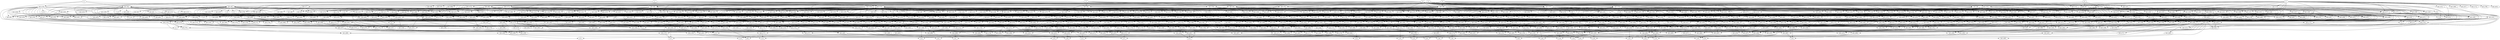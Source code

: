 digraph G {
    "new_n74_" -> "o_1_";
    "new_n93_" -> "o_1_";
    "new_n85_" -> "new_n74_";
    "new_n75_" -> "new_n74_";
    "new_n87_" -> "new_n74_";
    "new_n79_" -> "new_n75_";
    "new_n78_" -> "new_n76_";
    "i_6_" -> "new_n77_";
    "i_3_" -> "new_n78_";
    "i_4_" -> "new_n78_";
    "i_6_" -> "new_n79_";
    "new_n80_" -> "new_n79_";
    "i_3_" -> "new_n80_";
    "i_4_" -> "new_n80_";
    "new_n84_" -> "new_n81_";
    "new_n83_" -> "new_n82_";
    "i_3_" -> "new_n83_";
    "i_4_" -> "new_n83_";
    "i_0_" -> "new_n84_";
    "i_1_" -> "new_n84_";
    "new_n86_" -> "new_n85_";
    "i_4_" -> "new_n86_";
    "i_3_" -> "new_n86_";
    "new_n88_" -> "new_n87_";
    "new_n77_" -> "new_n87_";
    "new_n83_" -> "new_n87_";
    "i_2_" -> "new_n88_";
    "i_2_" -> "new_n89_";
    "i_0_" -> "new_n89_";
    "new_n77_" -> "new_n90_";
    "new_n92_" -> "new_n91_";
    "i_1_" -> "new_n92_";
    "i_0_" -> "new_n92_";
    "i_1_" -> "new_n93_";
    "i_2_" -> "new_n93_";
    "new_n82_" -> "new_n93_";
    "new_n98_" -> "o_19_";
    "new_n95_" -> "o_19_";
    "i_6_" -> "new_n95_";
    "new_n97_" -> "new_n95_";
    "new_n96_" -> "new_n95_";
    "i_2_" -> "new_n96_";
    "i_0_" -> "new_n96_";
    "i_5_" -> "new_n97_";
    "i_4_" -> "new_n97_";
    "i_6_" -> "new_n98_";
    "i_3_" -> "new_n98_";
    "i_4_" -> "new_n98_";
    "new_n101_" -> "o_2_";
    "new_n100_" -> "o_2_";
    "new_n105_" -> "o_2_";
    "new_n101_" -> "new_n100_";
    "new_n103_" -> "new_n100_";
    "new_n102_" -> "new_n101_";
    "i_4_" -> "new_n102_";
    "i_5_" -> "new_n102_";
    "new_n84_" -> "new_n103_";
    "new_n102_" -> "new_n103_";
    "i_0_" -> "new_n104_";
    "i_2_" -> "new_n104_";
    "i_2_" -> "new_n105_";
    "i_0_" -> "new_n105_";
    "new_n101_" -> "new_n105_";
    "new_n124_" -> "o_0_";
    "new_n127_" -> "o_0_";
    "new_n130_" -> "o_0_";
    "new_n123_" -> "new_n107_";
    "new_n108_" -> "new_n107_";
    "new_n118_" -> "new_n107_";
    "new_n117_" -> "new_n108_";
    "new_n109_" -> "new_n108_";
    "new_n111_" -> "new_n108_";
    "i_0_" -> "new_n109_";
    "i_2_" -> "new_n109_";
    "new_n110_" -> "new_n109_";
    "new_n83_" -> "new_n110_";
    "new_n112_" -> "new_n111_";
    "o_6_" -> "new_n111_";
    "new_n84_" -> "new_n112_";
    "new_n114_" -> "o_6_";
    "i_6_" -> "new_n114_";
    "i_4_" -> "new_n114_";
    "i_3_" -> "new_n114_";
    "new_n116_" -> "new_n115_";
    "new_n89_" -> "new_n116_";
    "new_n114_" -> "new_n117_";
    "new_n85_" -> "new_n118_";
    "o_21_" -> "new_n118_";
    "new_n120_" -> "o_21_";
    "i_2_" -> "new_n120_";
    "i_0_" -> "new_n120_";
    "i_2_" -> "new_n121_";
    "i_0_" -> "new_n121_";
    "new_n84_" -> "new_n122_";
    "new_n86_" -> "new_n123_";
    "new_n96_" -> "new_n123_";
    "new_n89_" -> "new_n124_";
    "new_n125_" -> "new_n124_";
    "new_n121_" -> "new_n125_";
    "new_n126_" -> "new_n125_";
    "i_7_" -> "new_n126_";
    "new_n110_" -> "new_n127_";
    "new_n128_" -> "new_n127_";
    "new_n114_" -> "new_n128_";
    "i_2_" -> "new_n129_";
    "i_1_" -> "new_n129_";
    "new_n131_" -> "new_n130_";
    "new_n132_" -> "new_n130_";
    "new_n96_" -> "new_n131_";
    "new_n96_" -> "new_n132_";
    "new_n83_" -> "new_n132_";
    "new_n126_" -> "o_29_";
    "new_n96_" -> "new_n134_";
    "new_n166_" -> "o_60_";
    "new_n199_" -> "o_60_";
    "new_n242_" -> "o_60_";
    "new_n144_" -> "new_n136_";
    "new_n156_" -> "new_n136_";
    "new_n165_" -> "new_n136_";
    "new_n131_" -> "new_n137_";
    "new_n138_" -> "new_n137_";
    "new_n143_" -> "new_n138_";
    "new_n139_" -> "new_n138_";
    "new_n142_" -> "new_n138_";
    "new_n96_" -> "new_n139_";
    "i_6_" -> "new_n139_";
    "new_n140_" -> "new_n139_";
    "i_7_" -> "new_n140_";
    "new_n96_" -> "new_n140_";
    "new_n141_" -> "new_n140_";
    "i_3_" -> "new_n141_";
    "i_5_" -> "new_n141_";
    "new_n97_" -> "new_n142_";
    "i_6_" -> "new_n142_";
    "new_n123_" -> "new_n142_";
    "new_n97_" -> "new_n143_";
    "new_n78_" -> "new_n143_";
    "new_n145_" -> "new_n144_";
    "new_n152_" -> "new_n145_";
    "new_n146_" -> "new_n145_";
    "new_n150_" -> "new_n145_";
    "new_n101_" -> "new_n146_";
    "new_n104_" -> "new_n146_";
    "o_9_" -> "new_n146_";
    "new_n126_" -> "new_n147_";
    "new_n104_" -> "o_9_";
    "new_n149_" -> "o_9_";
    "i_6_" -> "new_n149_";
    "new_n104_" -> "new_n150_";
    "new_n98_" -> "new_n150_";
    "new_n151_" -> "new_n150_";
    "new_n102_" -> "new_n151_";
    "i_6_" -> "new_n151_";
    "i_7_" -> "new_n151_";
    "new_n97_" -> "new_n152_";
    "i_7_" -> "new_n152_";
    "i_6_" -> "new_n152_";
    "new_n97_" -> "new_n153_";
    "new_n154_" -> "new_n153_";
    "new_n97_" -> "new_n154_";
    "new_n114_" -> "new_n154_";
    "new_n104_" -> "new_n154_";
    "i_6_" -> "new_n155_";
    "new_n162_" -> "new_n156_";
    "new_n159_" -> "new_n157_";
    "new_n96_" -> "new_n157_";
    "new_n161_" -> "new_n157_";
    "new_n80_" -> "new_n158_";
    "new_n160_" -> "new_n159_";
    "new_n80_" -> "new_n159_";
    "i_6_" -> "new_n159_";
    "i_3_" -> "new_n160_";
    "i_4_" -> "new_n160_";
    "new_n141_" -> "new_n161_";
    "i_7_" -> "new_n161_";
    "i_6_" -> "new_n161_";
    "new_n164_" -> "new_n162_";
    "new_n163_" -> "new_n162_";
    "new_n104_" -> "new_n163_";
    "new_n83_" -> "new_n163_";
    "new_n160_" -> "new_n164_";
    "new_n102_" -> "new_n165_";
    "new_n83_" -> "new_n165_";
    "new_n96_" -> "new_n165_";
    "new_n178_" -> "new_n166_";
    "new_n187_" -> "new_n166_";
    "new_n189_" -> "new_n166_";
    "new_n171_" -> "new_n167_";
    "new_n168_" -> "new_n167_";
    "new_n121_" -> "new_n168_";
    "new_n170_" -> "new_n168_";
    "new_n169_" -> "new_n168_";
    "new_n149_" -> "new_n169_";
    "new_n85_" -> "new_n169_";
    "new_n121_" -> "new_n169_";
    "i_6_" -> "new_n170_";
    "new_n172_" -> "new_n171_";
    "new_n101_" -> "new_n172_";
    "new_n121_" -> "new_n172_";
    "new_n174_" -> "new_n172_";
    "i_6_" -> "new_n173_";
    "i_7_" -> "new_n174_";
    "new_n102_" -> "new_n174_";
    "new_n121_" -> "new_n174_";
    "new_n121_" -> "new_n175_";
    "new_n78_" -> "new_n175_";
    "new_n121_" -> "new_n176_";
    "i_7_" -> "new_n177_";
    "new_n97_" -> "new_n177_";
    "i_6_" -> "new_n177_";
    "new_n179_" -> "new_n178_";
    "new_n184_" -> "new_n179_";
    "new_n181_" -> "new_n179_";
    "new_n88_" -> "new_n180_";
    "i_0_" -> "new_n180_";
    "new_n129_" -> "new_n181_";
    "new_n182_" -> "new_n181_";
    "new_n160_" -> "new_n181_";
    "new_n129_" -> "new_n182_";
    "i_6_" -> "new_n182_";
    "new_n160_" -> "new_n183_";
    "new_n80_" -> "new_n183_";
    "new_n149_" -> "new_n184_";
    "new_n160_" -> "new_n184_";
    "new_n129_" -> "o_15_";
    "new_n149_" -> "new_n186_";
    "new_n159_" -> "new_n187_";
    "new_n188_" -> "new_n187_";
    "new_n158_" -> "new_n188_";
    "new_n84_" -> "new_n188_";
    "i_7_" -> "new_n188_";
    "new_n194_" -> "new_n189_";
    "o_3_" -> "new_n190_";
    "new_n121_" -> "new_n190_";
    "new_n191_" -> "new_n190_";
    "i_6_" -> "new_n191_";
    "new_n86_" -> "new_n191_";
    "new_n121_" -> "new_n191_";
    "new_n149_" -> "new_n192_";
    "new_n141_" -> "o_3_";
    "new_n198_" -> "new_n194_";
    "new_n121_" -> "new_n194_";
    "new_n196_" -> "new_n194_";
    "new_n141_" -> "new_n195_";
    "new_n197_" -> "new_n196_";
    "new_n170_" -> "new_n196_";
    "new_n121_" -> "new_n196_";
    "i_3_" -> "new_n197_";
    "i_7_" -> "new_n198_";
    "new_n80_" -> "new_n198_";
    "i_6_" -> "new_n198_";
    "new_n224_" -> "new_n199_";
    "new_n239_" -> "new_n199_";
    "new_n209_" -> "new_n200_";
    "new_n217_" -> "new_n200_";
    "new_n220_" -> "new_n200_";
    "new_n202_" -> "new_n201_";
    "new_n205_" -> "new_n201_";
    "new_n208_" -> "new_n201_";
    "new_n203_" -> "new_n202_";
    "new_n97_" -> "new_n203_";
    "i_6_" -> "new_n203_";
    "new_n84_" -> "new_n204_";
    "new_n104_" -> "new_n205_";
    "new_n103_" -> "new_n205_";
    "new_n206_" -> "new_n205_";
    "new_n84_" -> "new_n206_";
    "i_4_" -> "new_n207_";
    "new_n102_" -> "new_n208_";
    "new_n83_" -> "new_n208_";
    "new_n89_" -> "new_n208_";
    "new_n216_" -> "new_n209_";
    "new_n210_" -> "new_n209_";
    "new_n213_" -> "new_n209_";
    "new_n147_" -> "new_n210_";
    "new_n211_" -> "new_n210_";
    "new_n212_" -> "new_n210_";
    "new_n120_" -> "new_n211_";
    "new_n160_" -> "new_n211_";
    "new_n102_" -> "new_n212_";
    "new_n92_" -> "new_n212_";
    "new_n92_" -> "new_n213_";
    "new_n160_" -> "new_n213_";
    "o_7_" -> "new_n213_";
    "new_n102_" -> "o_7_";
    "new_n149_" -> "o_7_";
    "new_n121_" -> "new_n215_";
    "new_n83_" -> "new_n215_";
    "new_n149_" -> "new_n216_";
    "new_n160_" -> "new_n216_";
    "new_n83_" -> "new_n217_";
    "new_n120_" -> "new_n217_";
    "new_n218_" -> "new_n217_";
    "new_n192_" -> "new_n218_";
    "new_n104_" -> "new_n218_";
    "new_n219_" -> "new_n218_";
    "new_n104_" -> "new_n219_";
    "new_n170_" -> "new_n219_";
    "new_n222_" -> "new_n220_";
    "new_n223_" -> "new_n220_";
    "new_n221_" -> "new_n220_";
    "i_7_" -> "new_n221_";
    "new_n102_" -> "new_n221_";
    "new_n120_" -> "new_n221_";
    "new_n120_" -> "new_n222_";
    "new_n120_" -> "new_n223_";
    "new_n149_" -> "new_n223_";
    "new_n230_" -> "new_n224_";
    "new_n234_" -> "new_n224_";
    "new_n236_" -> "new_n224_";
    "new_n229_" -> "new_n225_";
    "new_n228_" -> "new_n225_";
    "new_n89_" -> "o_8_";
    "new_n149_" -> "new_n227_";
    "new_n170_" -> "new_n228_";
    "new_n86_" -> "new_n228_";
    "new_n89_" -> "new_n228_";
    "new_n141_" -> "new_n229_";
    "new_n89_" -> "new_n229_";
    "new_n233_" -> "new_n230_";
    "new_n231_" -> "new_n230_";
    "new_n141_" -> "new_n231_";
    "new_n232_" -> "new_n231_";
    "new_n155_" -> "new_n231_";
    "new_n102_" -> "new_n232_";
    "new_n80_" -> "new_n233_";
    "new_n160_" -> "new_n233_";
    "new_n235_" -> "new_n234_";
    "new_n149_" -> "new_n235_";
    "new_n207_" -> "new_n235_";
    "new_n89_" -> "new_n235_";
    "new_n238_" -> "new_n236_";
    "new_n237_" -> "new_n236_";
    "new_n86_" -> "new_n237_";
    "new_n170_" -> "new_n237_";
    "i_7_" -> "new_n238_";
    "new_n141_" -> "new_n238_";
    "i_6_" -> "new_n238_";
    "new_n240_" -> "new_n239_";
    "i_7_" -> "new_n240_";
    "new_n129_" -> "new_n240_";
    "new_n141_" -> "new_n240_";
    "new_n86_" -> "new_n241_";
    "i_6_" -> "new_n241_";
    "new_n255_" -> "new_n242_";
    "new_n260_" -> "new_n242_";
    "new_n263_" -> "new_n242_";
    "new_n253_" -> "new_n243_";
    "new_n248_" -> "new_n244_";
    "new_n245_" -> "new_n244_";
    "new_n250_" -> "new_n244_";
    "new_n247_" -> "new_n245_";
    "new_n102_" -> "new_n246_";
    "new_n129_" -> "new_n246_";
    "new_n129_" -> "new_n247_";
    "i_7_" -> "new_n247_";
    "i_6_" -> "new_n247_";
    "new_n78_" -> "new_n248_";
    "new_n227_" -> "new_n248_";
    "new_n129_" -> "new_n248_";
    "new_n129_" -> "new_n249_";
    "new_n84_" -> "new_n250_";
    "new_n251_" -> "new_n250_";
    "new_n129_" -> "new_n250_";
    "new_n83_" -> "new_n251_";
    "new_n160_" -> "new_n252_";
    "new_n254_" -> "new_n253_";
    "new_n128_" -> "new_n253_";
    "new_n97_" -> "new_n254_";
    "i_6_" -> "new_n254_";
    "new_n258_" -> "new_n255_";
    "new_n259_" -> "new_n255_";
    "new_n256_" -> "new_n255_";
    "new_n238_" -> "new_n256_";
    "new_n120_" -> "new_n256_";
    "new_n257_" -> "new_n256_";
    "new_n141_" -> "new_n257_";
    "new_n170_" -> "new_n257_";
    "new_n120_" -> "new_n258_";
    "new_n170_" -> "new_n258_";
    "new_n120_" -> "new_n259_";
    "new_n159_" -> "new_n260_";
    "new_n261_" -> "new_n260_";
    "new_n92_" -> "new_n261_";
    "new_n262_" -> "new_n261_";
    "new_n92_" -> "new_n262_";
    "i_6_" -> "new_n262_";
    "i_7_" -> "new_n262_";
    "new_n264_" -> "new_n263_";
    "new_n265_" -> "new_n264_";
    "new_n266_" -> "new_n264_";
    "new_n120_" -> "new_n264_";
    "new_n97_" -> "new_n265_";
    "new_n97_" -> "new_n266_";
    "new_n78_" -> "new_n266_";
    "i_6_" -> "new_n266_";
    "new_n297_" -> "o_39_";
    "new_n329_" -> "o_39_";
    "new_n350_" -> "o_39_";
    "new_n275_" -> "new_n268_";
    "new_n283_" -> "new_n268_";
    "new_n288_" -> "new_n268_";
    "new_n270_" -> "new_n269_";
    "new_n273_" -> "new_n269_";
    "new_n101_" -> "new_n270_";
    "new_n271_" -> "new_n270_";
    "new_n266_" -> "new_n271_";
    "new_n89_" -> "new_n271_";
    "new_n272_" -> "new_n271_";
    "i_6_" -> "new_n272_";
    "new_n89_" -> "new_n272_";
    "new_n102_" -> "new_n272_";
    "new_n274_" -> "new_n273_";
    "new_n149_" -> "new_n274_";
    "new_n160_" -> "new_n274_";
    "new_n92_" -> "new_n274_";
    "new_n276_" -> "new_n275_";
    "new_n281_" -> "new_n275_";
    "new_n277_" -> "new_n276_";
    "new_n183_" -> "new_n277_";
    "new_n121_" -> "new_n277_";
    "new_n278_" -> "new_n277_";
    "new_n197_" -> "new_n278_";
    "new_n170_" -> "new_n278_";
    "new_n149_" -> "new_n279_";
    "new_n160_" -> "new_n279_";
    "new_n92_" -> "o_11_";
    "new_n101_" -> "new_n281_";
    "new_n92_" -> "new_n281_";
    "new_n282_" -> "new_n281_";
    "new_n102_" -> "new_n282_";
    "new_n92_" -> "new_n282_";
    "new_n286_" -> "new_n283_";
    "new_n169_" -> "new_n284_";
    "new_n121_" -> "new_n285_";
    "new_n97_" -> "new_n285_";
    "new_n229_" -> "new_n286_";
    "new_n235_" -> "new_n286_";
    "new_n287_" -> "new_n286_";
    "new_n265_" -> "new_n287_";
    "new_n89_" -> "new_n287_";
    "new_n291_" -> "new_n288_";
    "new_n293_" -> "new_n288_";
    "new_n295_" -> "new_n288_";
    "new_n80_" -> "new_n289_";
    "new_n92_" -> "new_n289_";
    "new_n290_" -> "new_n289_";
    "new_n192_" -> "new_n290_";
    "new_n92_" -> "new_n290_";
    "new_n262_" -> "new_n290_";
    "new_n191_" -> "new_n291_";
    "new_n121_" -> "o_28_";
    "new_n85_" -> "new_n293_";
    "new_n294_" -> "new_n293_";
    "new_n97_" -> "new_n294_";
    "new_n92_" -> "new_n294_";
    "new_n77_" -> "new_n294_";
    "new_n117_" -> "new_n295_";
    "new_n237_" -> "new_n295_";
    "new_n296_" -> "new_n295_";
    "new_n126_" -> "new_n296_";
    "new_n141_" -> "new_n296_";
    "new_n298_" -> "new_n297_";
    "new_n311_" -> "new_n297_";
    "new_n320_" -> "new_n297_";
    "new_n301_" -> "new_n298_";
    "new_n305_" -> "new_n298_";
    "new_n308_" -> "new_n298_";
    "new_n198_" -> "new_n299_";
    "new_n300_" -> "new_n299_";
    "new_n120_" -> "new_n300_";
    "new_n173_" -> "new_n300_";
    "new_n241_" -> "new_n300_";
    "new_n302_" -> "new_n301_";
    "new_n304_" -> "new_n301_";
    "new_n159_" -> "new_n302_";
    "new_n258_" -> "new_n302_";
    "o_21_" -> "new_n302_";
    "new_n104_" -> "new_n303_";
    "new_n195_" -> "new_n304_";
    "new_n257_" -> "new_n304_";
    "new_n104_" -> "new_n305_";
    "new_n141_" -> "new_n305_";
    "new_n306_" -> "new_n305_";
    "new_n195_" -> "new_n306_";
    "new_n155_" -> "new_n306_";
    "new_n307_" -> "new_n306_";
    "new_n141_" -> "new_n307_";
    "new_n97_" -> "new_n308_";
    "new_n120_" -> "new_n308_";
    "new_n309_" -> "new_n308_";
    "new_n147_" -> "new_n309_";
    "new_n310_" -> "new_n309_";
    "new_n102_" -> "new_n310_";
    "new_n120_" -> "new_n310_";
    "new_n131_" -> "new_n311_";
    "new_n319_" -> "new_n311_";
    "new_n312_" -> "new_n311_";
    "new_n313_" -> "new_n312_";
    "new_n316_" -> "new_n312_";
    "new_n98_" -> "new_n313_";
    "new_n96_" -> "new_n313_";
    "new_n314_" -> "new_n313_";
    "new_n96_" -> "new_n314_";
    "new_n83_" -> "new_n314_";
    "new_n96_" -> "new_n315_";
    "new_n149_" -> "new_n316_";
    "new_n102_" -> "new_n316_";
    "new_n96_" -> "new_n316_";
    "i_7_" -> "new_n317_";
    "new_n141_" -> "new_n318_";
    "new_n96_" -> "new_n318_";
    "new_n97_" -> "new_n319_";
    "new_n149_" -> "new_n319_";
    "new_n324_" -> "new_n320_";
    "new_n327_" -> "new_n320_";
    "new_n322_" -> "new_n321_";
    "new_n323_" -> "new_n321_";
    "i_7_" -> "new_n322_";
    "new_n80_" -> "new_n323_";
    "new_n186_" -> "new_n323_";
    "new_n120_" -> "new_n323_";
    "new_n325_" -> "new_n324_";
    "new_n223_" -> "new_n324_";
    "new_n326_" -> "new_n324_";
    "new_n120_" -> "new_n325_";
    "new_n120_" -> "new_n326_";
    "new_n170_" -> "new_n326_";
    "new_n120_" -> "new_n327_";
    "new_n97_" -> "new_n327_";
    "new_n328_" -> "new_n327_";
    "new_n97_" -> "new_n328_";
    "new_n77_" -> "new_n328_";
    "new_n120_" -> "new_n328_";
    "new_n336_" -> "new_n329_";
    "new_n342_" -> "new_n329_";
    "new_n334_" -> "new_n330_";
    "new_n184_" -> "new_n331_";
    "new_n160_" -> "new_n332_";
    "new_n333_" -> "new_n332_";
    "new_n129_" -> "new_n332_";
    "new_n80_" -> "new_n333_";
    "new_n186_" -> "new_n334_";
    "new_n129_" -> "new_n334_";
    "new_n335_" -> "new_n334_";
    "new_n141_" -> "new_n335_";
    "new_n341_" -> "new_n336_";
    "new_n337_" -> "new_n336_";
    "new_n340_" -> "new_n337_";
    "new_n81_" -> "new_n337_";
    "new_n338_" -> "new_n337_";
    "new_n206_" -> "new_n338_";
    "new_n339_" -> "new_n338_";
    "new_n232_" -> "new_n338_";
    "new_n98_" -> "new_n339_";
    "new_n160_" -> "new_n340_";
    "i_6_" -> "new_n341_";
    "new_n97_" -> "new_n341_";
    "new_n84_" -> "new_n341_";
    "new_n348_" -> "new_n342_";
    "new_n344_" -> "new_n343_";
    "new_n347_" -> "new_n343_";
    "new_n345_" -> "new_n343_";
    "new_n121_" -> "new_n344_";
    "new_n78_" -> "new_n345_";
    "new_n77_" -> "new_n345_";
    "new_n346_" -> "new_n345_";
    "new_n121_" -> "new_n346_";
    "i_6_" -> "new_n346_";
    "new_n101_" -> "new_n347_";
    "new_n121_" -> "new_n347_";
    "new_n159_" -> "new_n348_";
    "new_n120_" -> "new_n348_";
    "new_n349_" -> "new_n348_";
    "new_n121_" -> "new_n349_";
    "new_n83_" -> "new_n349_";
    "new_n356_" -> "new_n350_";
    "new_n360_" -> "new_n350_";
    "new_n146_" -> "new_n351_";
    "new_n354_" -> "new_n351_";
    "new_n83_" -> "new_n352_";
    "new_n170_" -> "new_n353_";
    "new_n164_" -> "new_n354_";
    "new_n151_" -> "new_n354_";
    "new_n104_" -> "new_n355_";
    "new_n83_" -> "new_n355_";
    "new_n143_" -> "new_n356_";
    "new_n359_" -> "new_n356_";
    "new_n357_" -> "new_n356_";
    "new_n358_" -> "new_n357_";
    "new_n104_" -> "new_n358_";
    "new_n149_" -> "new_n358_";
    "new_n86_" -> "new_n359_";
    "i_6_" -> "new_n359_";
    "new_n104_" -> "new_n359_";
    "i_6_" -> "new_n360_";
    "new_n80_" -> "new_n360_";
    "new_n96_" -> "new_n360_";
    "new_n372_" -> "o_38_";
    "new_n382_" -> "o_38_";
    "new_n393_" -> "o_38_";
    "new_n363_" -> "new_n362_";
    "new_n364_" -> "new_n362_";
    "new_n368_" -> "new_n362_";
    "new_n349_" -> "new_n363_";
    "new_n343_" -> "new_n363_";
    "new_n366_" -> "new_n364_";
    "new_n130_" -> "new_n364_";
    "new_n316_" -> "new_n364_";
    "new_n256_" -> "new_n365_";
    "new_n152_" -> "new_n366_";
    "new_n367_" -> "new_n366_";
    "new_n112_" -> "new_n367_";
    "new_n203_" -> "new_n367_";
    "new_n370_" -> "new_n368_";
    "new_n104_" -> "new_n369_";
    "new_n141_" -> "new_n369_";
    "new_n218_" -> "new_n369_";
    "new_n232_" -> "new_n370_";
    "new_n206_" -> "new_n370_";
    "new_n339_" -> "new_n371_";
    "new_n373_" -> "new_n372_";
    "new_n378_" -> "new_n372_";
    "new_n376_" -> "new_n373_";
    "new_n266_" -> "new_n374_";
    "new_n375_" -> "new_n374_";
    "new_n248_" -> "new_n374_";
    "new_n78_" -> "new_n375_";
    "new_n126_" -> "new_n375_";
    "new_n114_" -> "new_n376_";
    "new_n129_" -> "new_n376_";
    "new_n377_" -> "new_n376_";
    "new_n129_" -> "new_n377_";
    "new_n182_" -> "new_n377_";
    "new_n86_" -> "new_n377_";
    "new_n380_" -> "new_n378_";
    "new_n120_" -> "o_20_";
    "new_n173_" -> "new_n380_";
    "new_n310_" -> "new_n380_";
    "new_n381_" -> "new_n380_";
    "i_7_" -> "new_n381_";
    "new_n102_" -> "new_n381_";
    "new_n120_" -> "new_n381_";
    "new_n138_" -> "new_n382_";
    "new_n156_" -> "new_n382_";
    "new_n389_" -> "new_n383_";
    "new_n388_" -> "new_n384_";
    "new_n84_" -> "new_n384_";
    "new_n385_" -> "new_n384_";
    "o_3_" -> "new_n385_";
    "new_n386_" -> "new_n385_";
    "new_n84_" -> "new_n386_";
    "i_6_" -> "new_n386_";
    "i_7_" -> "new_n387_";
    "new_n160_" -> "new_n387_";
    "i_6_" -> "new_n387_";
    "new_n141_" -> "new_n388_";
    "i_7_" -> "new_n388_";
    "i_6_" -> "new_n388_";
    "new_n246_" -> "new_n389_";
    "new_n391_" -> "new_n389_";
    "new_n392_" -> "new_n389_";
    "new_n129_" -> "new_n390_";
    "new_n83_" -> "new_n390_";
    "new_n129_" -> "new_n391_";
    "i_6_" -> "new_n391_";
    "new_n160_" -> "new_n392_";
    "new_n398_" -> "new_n393_";
    "new_n405_" -> "new_n393_";
    "new_n407_" -> "new_n393_";
    "new_n271_" -> "new_n394_";
    "new_n395_" -> "new_n394_";
    "new_n396_" -> "new_n394_";
    "new_n97_" -> "new_n395_";
    "new_n126_" -> "new_n395_";
    "new_n235_" -> "new_n395_";
    "new_n97_" -> "new_n396_";
    "i_6_" -> "new_n396_";
    "new_n397_" -> "new_n396_";
    "new_n141_" -> "new_n397_";
    "new_n86_" -> "new_n397_";
    "new_n89_" -> "new_n397_";
    "new_n399_" -> "new_n398_";
    "new_n402_" -> "new_n398_";
    "new_n403_" -> "new_n398_";
    "new_n238_" -> "new_n399_";
    "new_n92_" -> "new_n399_";
    "new_n262_" -> "new_n399_";
    "new_n401_" -> "new_n400_";
    "new_n92_" -> "new_n400_";
    "i_6_" -> "new_n400_";
    "new_n78_" -> "new_n401_";
    "new_n92_" -> "new_n402_";
    "new_n208_" -> "new_n402_";
    "new_n92_" -> "new_n403_";
    "new_n404_" -> "new_n403_";
    "i_7_" -> "new_n404_";
    "new_n92_" -> "new_n404_";
    "new_n86_" -> "new_n404_";
    "new_n198_" -> "new_n405_";
    "new_n121_" -> "new_n405_";
    "new_n406_" -> "new_n405_";
    "new_n279_" -> "new_n406_";
    "new_n296_" -> "new_n406_";
    "i_4_" -> "new_n406_";
    "new_n408_" -> "new_n407_";
    "new_n190_" -> "new_n407_";
    "new_n169_" -> "new_n407_";
    "new_n102_" -> "new_n408_";
    "new_n409_" -> "new_n408_";
    "new_n92_" -> "new_n408_";
    "i_6_" -> "new_n409_";
    "new_n83_" -> "new_n409_";
    "new_n170_" -> "o_25_";
    "new_n121_" -> "o_12_";
    "new_n429_" -> "o_37_";
    "new_n437_" -> "o_37_";
    "new_n444_" -> "o_37_";
    "new_n414_" -> "new_n413_";
    "new_n424_" -> "new_n413_";
    "new_n427_" -> "new_n413_";
    "new_n416_" -> "new_n414_";
    "new_n415_" -> "new_n414_";
    "new_n423_" -> "new_n414_";
    "new_n143_" -> "new_n415_";
    "new_n142_" -> "new_n415_";
    "new_n417_" -> "new_n416_";
    "new_n419_" -> "new_n416_";
    "new_n421_" -> "new_n416_";
    "new_n192_" -> "new_n417_";
    "new_n186_" -> "new_n417_";
    "new_n121_" -> "new_n417_";
    "new_n92_" -> "new_n418_";
    "new_n229_" -> "new_n419_";
    "new_n420_" -> "new_n419_";
    "new_n358_" -> "new_n419_";
    "new_n89_" -> "new_n420_";
    "new_n97_" -> "new_n420_";
    "new_n102_" -> "new_n421_";
    "new_n96_" -> "new_n421_";
    "new_n121_" -> "new_n422_";
    "new_n89_" -> "new_n423_";
    "new_n86_" -> "new_n423_";
    "new_n149_" -> "new_n423_";
    "new_n425_" -> "new_n424_";
    "new_n426_" -> "new_n424_";
    "new_n240_" -> "new_n424_";
    "new_n131_" -> "new_n425_";
    "new_n259_" -> "new_n425_";
    "new_n129_" -> "new_n426_";
    "new_n183_" -> "new_n426_";
    "new_n121_" -> "new_n426_";
    "new_n264_" -> "new_n427_";
    "new_n428_" -> "new_n427_";
    "new_n266_" -> "new_n428_";
    "new_n154_" -> "new_n428_";
    "new_n289_" -> "new_n429_";
    "new_n432_" -> "new_n429_";
    "new_n435_" -> "new_n429_";
    "new_n431_" -> "new_n430_";
    "new_n179_" -> "new_n430_";
    "new_n83_" -> "new_n431_";
    "new_n120_" -> "new_n431_";
    "new_n220_" -> "new_n431_";
    "new_n433_" -> "new_n432_";
    "new_n198_" -> "new_n433_";
    "new_n104_" -> "new_n433_";
    "new_n141_" -> "new_n434_";
    "new_n104_" -> "new_n434_";
    "new_n296_" -> "new_n435_";
    "new_n196_" -> "new_n435_";
    "new_n192_" -> "new_n436_";
    "new_n121_" -> "new_n436_";
    "new_n438_" -> "new_n437_";
    "new_n441_" -> "new_n437_";
    "new_n442_" -> "new_n437_";
    "new_n254_" -> "new_n438_";
    "new_n439_" -> "new_n438_";
    "new_n177_" -> "new_n439_";
    "new_n440_" -> "new_n439_";
    "new_n389_" -> "new_n439_";
    "new_n78_" -> "new_n440_";
    "new_n149_" -> "new_n440_";
    "new_n129_" -> "new_n440_";
    "new_n370_" -> "new_n441_";
    "new_n192_" -> "new_n442_";
    "new_n443_" -> "new_n442_";
    "new_n79_" -> "new_n443_";
    "new_n141_" -> "new_n443_";
    "new_n84_" -> "new_n443_";
    "new_n449_" -> "new_n444_";
    "new_n352_" -> "new_n445_";
    "new_n146_" -> "new_n445_";
    "new_n447_" -> "new_n445_";
    "new_n102_" -> "new_n446_";
    "new_n164_" -> "new_n447_";
    "new_n355_" -> "new_n447_";
    "new_n448_" -> "new_n447_";
    "new_n149_" -> "new_n448_";
    "new_n98_" -> "new_n448_";
    "new_n104_" -> "new_n448_";
    "new_n387_" -> "new_n449_";
    "new_n450_" -> "new_n449_";
    "new_n96_" -> "new_n450_";
    "i_6_" -> "new_n450_";
    "new_n451_" -> "new_n450_";
    "new_n96_" -> "new_n451_";
    "new_n80_" -> "new_n451_";
    "i_7_" -> "o_26_";
    "o_30_" -> "o_26_";
    "new_n89_" -> "o_30_";
    "new_n149_" -> "o_30_";
    "new_n465_" -> "o_50_";
    "new_n466_" -> "o_50_";
    "new_n472_" -> "o_50_";
    "new_n461_" -> "new_n455_";
    "new_n187_" -> "new_n455_";
    "new_n462_" -> "new_n455_";
    "new_n458_" -> "new_n456_";
    "new_n459_" -> "new_n456_";
    "new_n460_" -> "new_n456_";
    "new_n96_" -> "new_n457_";
    "new_n313_" -> "new_n457_";
    "new_n195_" -> "new_n458_";
    "new_n315_" -> "new_n458_";
    "new_n339_" -> "new_n459_";
    "o_3_" -> "new_n460_";
    "new_n237_" -> "new_n460_";
    "new_n251_" -> "new_n461_";
    "new_n432_" -> "new_n461_";
    "new_n402_" -> "new_n462_";
    "new_n463_" -> "new_n462_";
    "new_n464_" -> "new_n462_";
    "i_6_" -> "new_n463_";
    "new_n112_" -> "new_n463_";
    "new_n341_" -> "new_n463_";
    "new_n131_" -> "new_n464_";
    "new_n319_" -> "new_n464_";
    "new_n318_" -> "new_n464_";
    "new_n394_" -> "new_n465_";
    "new_n467_" -> "new_n466_";
    "new_n468_" -> "new_n467_";
    "new_n469_" -> "new_n467_";
    "new_n471_" -> "new_n467_";
    "new_n233_" -> "new_n468_";
    "new_n190_" -> "new_n468_";
    "new_n194_" -> "new_n468_";
    "new_n212_" -> "new_n469_";
    "new_n92_" -> "new_n470_";
    "new_n97_" -> "new_n471_";
    "new_n114_" -> "new_n471_";
    "new_n92_" -> "new_n471_";
    "new_n475_" -> "new_n472_";
    "new_n431_" -> "new_n473_";
    "new_n474_" -> "new_n473_";
    "new_n179_" -> "new_n473_";
    "new_n253_" -> "new_n474_";
    "new_n263_" -> "new_n475_";
    "new_n476_" -> "new_n475_";
    "new_n478_" -> "new_n475_";
    "new_n477_" -> "new_n476_";
    "new_n211_" -> "new_n477_";
    "new_n216_" -> "new_n477_";
    "new_n256_" -> "new_n478_";
    "new_n482_" -> "o_36_";
    "new_n485_" -> "o_36_";
    "new_n494_" -> "o_36_";
    "new_n239_" -> "new_n480_";
    "new_n393_" -> "new_n480_";
    "new_n198_" -> "new_n481_";
    "new_n129_" -> "new_n481_";
    "new_n483_" -> "new_n482_";
    "new_n484_" -> "new_n482_";
    "new_n164_" -> "new_n483_";
    "new_n360_" -> "new_n483_";
    "new_n120_" -> "new_n484_";
    "new_n77_" -> "new_n484_";
    "new_n349_" -> "new_n484_";
    "new_n490_" -> "new_n485_";
    "new_n343_" -> "new_n485_";
    "new_n486_" -> "new_n485_";
    "new_n439_" -> "new_n486_";
    "new_n488_" -> "new_n486_";
    "new_n489_" -> "new_n486_";
    "new_n79_" -> "new_n487_";
    "new_n84_" -> "new_n487_";
    "new_n333_" -> "new_n488_";
    "new_n254_" -> "new_n488_";
    "new_n170_" -> "new_n489_";
    "new_n85_" -> "new_n489_";
    "new_n129_" -> "new_n489_";
    "new_n131_" -> "new_n490_";
    "new_n318_" -> "new_n490_";
    "new_n491_" -> "new_n490_";
    "new_n98_" -> "new_n491_";
    "new_n96_" -> "new_n491_";
    "new_n492_" -> "new_n491_";
    "new_n102_" -> "new_n492_";
    "new_n266_" -> "new_n492_";
    "new_n96_" -> "new_n492_";
    "new_n96_" -> "new_n493_";
    "new_n495_" -> "new_n494_";
    "new_n369_" -> "new_n494_";
    "new_n378_" -> "new_n494_";
    "new_n365_" -> "new_n495_";
    "new_n496_" -> "new_n495_";
    "new_n497_" -> "new_n495_";
    "new_n307_" -> "new_n496_";
    "new_n128_" -> "new_n496_";
    "i_7_" -> "new_n496_";
    "new_n114_" -> "new_n497_";
    "new_n120_" -> "new_n497_";
    "new_n134_" -> "new_n497_";
    "new_n391_" -> "o_27_";
    "new_n120_" -> "o_14_";
    "new_n501_" -> "o_35_";
    "new_n486_" -> "o_35_";
    "new_n505_" -> "o_35_";
    "new_n502_" -> "new_n501_";
    "new_n503_" -> "new_n501_";
    "new_n356_" -> "new_n501_";
    "new_n324_" -> "new_n502_";
    "new_n198_" -> "new_n503_";
    "new_n255_" -> "new_n503_";
    "new_n504_" -> "new_n503_";
    "new_n131_" -> "new_n504_";
    "new_n80_" -> "new_n504_";
    "new_n360_" -> "new_n504_";
    "new_n506_" -> "new_n505_";
    "new_n508_" -> "new_n505_";
    "new_n338_" -> "new_n505_";
    "new_n318_" -> "new_n506_";
    "new_n434_" -> "new_n506_";
    "new_n421_" -> "new_n506_";
    "new_n120_" -> "new_n507_";
    "new_n341_" -> "new_n508_";
    "new_n496_" -> "new_n508_";
    "new_n84_" -> "o_13_";
    "new_n482_" -> "o_34_";
    "new_n511_" -> "o_34_";
    "new_n516_" -> "o_34_";
    "new_n514_" -> "new_n511_";
    "new_n515_" -> "new_n511_";
    "new_n265_" -> "new_n512_";
    "new_n513_" -> "new_n512_";
    "new_n374_" -> "new_n512_";
    "new_n195_" -> "new_n513_";
    "new_n335_" -> "new_n513_";
    "new_n104_" -> "new_n514_";
    "new_n141_" -> "new_n514_";
    "new_n300_" -> "new_n514_";
    "new_n387_" -> "new_n515_";
    "new_n389_" -> "new_n515_";
    "new_n517_" -> "new_n516_";
    "new_n521_" -> "new_n516_";
    "new_n526_" -> "new_n516_";
    "new_n519_" -> "new_n517_";
    "new_n221_" -> "new_n517_";
    "new_n202_" -> "new_n518_";
    "new_n127_" -> "new_n518_";
    "new_n205_" -> "new_n518_";
    "new_n223_" -> "new_n519_";
    "new_n520_" -> "new_n519_";
    "new_n120_" -> "new_n520_";
    "new_n97_" -> "new_n520_";
    "new_n343_" -> "new_n521_";
    "new_n523_" -> "new_n521_";
    "new_n524_" -> "new_n521_";
    "new_n84_" -> "new_n522_";
    "i_6_" -> "new_n523_";
    "new_n85_" -> "new_n523_";
    "new_n120_" -> "new_n523_";
    "new_n195_" -> "new_n524_";
    "new_n525_" -> "new_n524_";
    "new_n126_" -> "new_n525_";
    "new_n120_" -> "new_n525_";
    "new_n528_" -> "new_n526_";
    "new_n527_" -> "new_n526_";
    "new_n232_" -> "new_n527_";
    "new_n357_" -> "new_n527_";
    "new_n257_" -> "new_n528_";
    "new_n258_" -> "new_n528_";
    "new_n92_" -> "o_16_";
    "new_n536_" -> "o_40_";
    "new_n545_" -> "o_40_";
    "new_n394_" -> "o_40_";
    "new_n321_" -> "new_n531_";
    "new_n535_" -> "new_n531_";
    "new_n380_" -> "new_n531_";
    "new_n112_" -> "new_n532_";
    "new_n533_" -> "new_n532_";
    "new_n177_" -> "new_n533_";
    "new_n534_" -> "new_n533_";
    "new_n241_" -> "new_n534_";
    "new_n254_" -> "new_n534_";
    "new_n325_" -> "new_n535_";
    "new_n304_" -> "new_n535_";
    "new_n541_" -> "new_n536_";
    "new_n542_" -> "new_n536_";
    "new_n240_" -> "new_n536_";
    "new_n123_" -> "new_n537_";
    "new_n540_" -> "new_n537_";
    "new_n538_" -> "new_n537_";
    "new_n222_" -> "new_n538_";
    "new_n539_" -> "new_n538_";
    "new_n121_" -> "new_n539_";
    "new_n101_" -> "new_n539_";
    "i_6_" -> "new_n540_";
    "new_n353_" -> "new_n540_";
    "new_n86_" -> "new_n540_";
    "new_n341_" -> "new_n541_";
    "new_n316_" -> "new_n541_";
    "new_n130_" -> "new_n541_";
    "new_n274_" -> "new_n542_";
    "new_n543_" -> "new_n542_";
    "new_n440_" -> "new_n542_";
    "new_n192_" -> "new_n543_";
    "new_n258_" -> "new_n543_";
    "new_n104_" -> "new_n544_";
    "new_n467_" -> "new_n545_";
    "new_n546_" -> "new_n545_";
    "new_n547_" -> "new_n545_";
    "new_n460_" -> "new_n546_";
    "new_n549_" -> "new_n547_";
    "new_n428_" -> "new_n547_";
    "new_n552_" -> "new_n547_";
    "new_n443_" -> "new_n548_";
    "new_n550_" -> "new_n549_";
    "new_n551_" -> "new_n549_";
    "new_n116_" -> "new_n550_";
    "new_n349_" -> "new_n550_";
    "new_n141_" -> "new_n551_";
    "new_n259_" -> "new_n551_";
    "i_6_" -> "new_n551_";
    "new_n174_" -> "new_n552_";
    "new_n555_" -> "o_33_";
    "new_n560_" -> "o_33_";
    "new_n564_" -> "o_33_";
    "new_n144_" -> "new_n554_";
    "new_n556_" -> "new_n555_";
    "new_n558_" -> "new_n555_";
    "new_n559_" -> "new_n555_";
    "new_n557_" -> "new_n556_";
    "new_n89_" -> "new_n557_";
    "new_n229_" -> "new_n557_";
    "new_n287_" -> "new_n557_";
    "new_n303_" -> "new_n558_";
    "new_n369_" -> "new_n558_";
    "new_n281_" -> "new_n559_";
    "new_n561_" -> "new_n560_";
    "new_n548_" -> "new_n560_";
    "new_n562_" -> "new_n560_";
    "new_n259_" -> "new_n561_";
    "new_n365_" -> "new_n561_";
    "new_n195_" -> "new_n562_";
    "new_n92_" -> "new_n562_";
    "new_n563_" -> "new_n562_";
    "new_n227_" -> "new_n563_";
    "new_n294_" -> "new_n563_";
    "new_n568_" -> "new_n564_";
    "new_n156_" -> "new_n564_";
    "new_n570_" -> "new_n564_";
    "new_n566_" -> "new_n565_";
    "new_n168_" -> "new_n565_";
    "new_n259_" -> "new_n566_";
    "new_n440_" -> "new_n566_";
    "new_n567_" -> "new_n566_";
    "new_n97_" -> "new_n567_";
    "new_n421_" -> "new_n567_";
    "new_n149_" -> "new_n567_";
    "new_n569_" -> "new_n568_";
    "new_n92_" -> "new_n569_";
    "new_n115_" -> "new_n569_";
    "new_n261_" -> "new_n569_";
    "new_n477_" -> "new_n570_";
    "new_n327_" -> "new_n570_";
    "new_n552_" -> "new_n570_";
    "new_n83_" -> "o_22_";
    "new_n120_" -> "o_22_";
    "new_n149_" -> "o_22_";
    "new_n575_" -> "o_32_";
    "new_n576_" -> "o_32_";
    "new_n350_" -> "o_32_";
    "new_n363_" -> "new_n573_";
    "new_n574_" -> "new_n573_";
    "new_n222_" -> "new_n574_";
    "new_n259_" -> "new_n574_";
    "new_n365_" -> "new_n574_";
    "new_n187_" -> "new_n575_";
    "new_n244_" -> "new_n575_";
    "new_n577_" -> "new_n576_";
    "new_n581_" -> "new_n576_";
    "new_n582_" -> "new_n576_";
    "new_n579_" -> "new_n577_";
    "new_n580_" -> "new_n577_";
    "new_n177_" -> "new_n578_";
    "new_n84_" -> "new_n578_";
    "new_n203_" -> "new_n578_";
    "new_n206_" -> "new_n579_";
    "new_n232_" -> "new_n579_";
    "new_n83_" -> "new_n580_";
    "new_n149_" -> "new_n580_";
    "new_n84_" -> "new_n580_";
    "new_n434_" -> "new_n581_";
    "new_n186_" -> "new_n582_";
    "new_n170_" -> "new_n582_";
    "new_n134_" -> "new_n582_";
    "new_n164_" -> "o_23_";
    "new_n140_" -> "o_23_";
    "new_n104_" -> "o_18_";
    "new_n586_" -> "o_31_";
    "new_n592_" -> "o_31_";
    "new_n441_" -> "new_n586_";
    "new_n587_" -> "new_n586_";
    "new_n449_" -> "new_n586_";
    "new_n220_" -> "new_n587_";
    "new_n590_" -> "new_n587_";
    "new_n173_" -> "new_n588_";
    "new_n589_" -> "new_n588_";
    "new_n78_" -> "new_n589_";
    "new_n131_" -> "new_n589_";
    "new_n132_" -> "new_n589_";
    "new_n134_" -> "new_n590_";
    "new_n591_" -> "new_n590_";
    "new_n316_" -> "new_n590_";
    "new_n96_" -> "new_n591_";
    "new_n78_" -> "new_n591_";
    "new_n373_" -> "new_n592_";
    "new_n593_" -> "new_n592_";
    "new_n445_" -> "new_n592_";
    "new_n595_" -> "new_n593_";
    "new_n219_" -> "new_n594_";
    "new_n428_" -> "new_n594_";
    "i_6_" -> "new_n595_";
    "new_n80_" -> "new_n595_";
    "new_n104_" -> "new_n595_";
    "new_n170_" -> "o_24_";
    "new_n259_" -> "o_17_";
    "new_n600_" -> "o_56_";
    "new_n602_" -> "o_56_";
    "new_n393_" -> "o_56_";
    "new_n593_" -> "new_n599_";
    "new_n601_" -> "new_n600_";
    "new_n146_" -> "new_n600_";
    "new_n239_" -> "new_n600_";
    "new_n535_" -> "new_n601_";
    "new_n321_" -> "new_n601_";
    "new_n606_" -> "new_n602_";
    "new_n614_" -> "new_n602_";
    "new_n616_" -> "new_n602_";
    "new_n378_" -> "new_n603_";
    "new_n604_" -> "new_n603_";
    "new_n605_" -> "new_n603_";
    "new_n177_" -> "new_n604_";
    "new_n523_" -> "new_n604_";
    "new_n222_" -> "new_n605_";
    "new_n525_" -> "new_n605_";
    "new_n543_" -> "new_n605_";
    "new_n608_" -> "new_n606_";
    "new_n611_" -> "new_n606_";
    "new_n613_" -> "new_n606_";
    "new_n253_" -> "new_n607_";
    "new_n162_" -> "new_n608_";
    "new_n609_" -> "new_n608_";
    "new_n610_" -> "new_n608_";
    "new_n391_" -> "new_n609_";
    "new_n340_" -> "new_n610_";
    "new_n232_" -> "new_n610_";
    "new_n206_" -> "new_n610_";
    "new_n340_" -> "new_n611_";
    "new_n612_" -> "new_n611_";
    "new_n421_" -> "new_n611_";
    "new_n170_" -> "new_n612_";
    "new_n390_" -> "new_n613_";
    "new_n307_" -> "new_n613_";
    "new_n203_" -> "new_n613_";
    "new_n75_" -> "new_n614_";
    "new_n615_" -> "new_n614_";
    "new_n158_" -> "new_n615_";
    "new_n161_" -> "new_n615_";
    "new_n104_" -> "new_n616_";
    "new_n159_" -> "new_n616_";
    "new_n96_" -> "new_n616_";
    "new_n621_" -> "o_43_";
    "new_n626_" -> "o_43_";
    "new_n644_" -> "o_43_";
    "new_n620_" -> "new_n618_";
    "new_n156_" -> "new_n619_";
    "new_n514_" -> "new_n620_";
    "new_n569_" -> "new_n620_";
    "new_n277_" -> "new_n620_";
    "new_n622_" -> "new_n621_";
    "new_n623_" -> "new_n621_";
    "new_n248_" -> "new_n622_";
    "new_n607_" -> "new_n622_";
    "new_n191_" -> "new_n623_";
    "new_n381_" -> "new_n623_";
    "new_n448_" -> "new_n623_";
    "new_n91_" -> "new_n624_";
    "new_n307_" -> "new_n625_";
    "new_n634_" -> "new_n626_";
    "new_n638_" -> "new_n626_";
    "new_n643_" -> "new_n626_";
    "new_n628_" -> "new_n627_";
    "new_n632_" -> "new_n627_";
    "new_n633_" -> "new_n627_";
    "new_n550_" -> "new_n628_";
    "new_n630_" -> "new_n628_";
    "new_n631_" -> "new_n628_";
    "new_n147_" -> "new_n629_";
    "o_9_" -> "new_n629_";
    "new_n195_" -> "new_n630_";
    "new_n175_" -> "new_n630_";
    "new_n206_" -> "new_n631_";
    "new_n391_" -> "new_n631_";
    "new_n227_" -> "new_n632_";
    "new_n422_" -> "new_n632_";
    "new_n195_" -> "new_n633_";
    "new_n170_" -> "new_n633_";
    "new_n134_" -> "new_n633_";
    "new_n635_" -> "new_n634_";
    "new_n168_" -> "new_n634_";
    "new_n636_" -> "new_n635_";
    "new_n174_" -> "new_n635_";
    "new_n237_" -> "new_n636_";
    "new_n637_" -> "new_n636_";
    "new_n129_" -> "new_n637_";
    "new_n155_" -> "new_n637_";
    "new_n102_" -> "new_n637_";
    "new_n639_" -> "new_n638_";
    "new_n641_" -> "new_n638_";
    "new_n642_" -> "new_n638_";
    "new_n640_" -> "new_n639_";
    "new_n141_" -> "new_n640_";
    "new_n96_" -> "new_n640_";
    "i_6_" -> "new_n640_";
    "o_7_" -> "new_n641_";
    "new_n160_" -> "new_n642_";
    "new_n84_" -> "new_n642_";
    "new_n390_" -> "new_n642_";
    "new_n428_" -> "new_n643_";
    "new_n471_" -> "new_n643_";
    "new_n528_" -> "new_n643_";
    "new_n562_" -> "new_n644_";
    "new_n271_" -> "new_n644_";
    "new_n651_" -> "o_55_";
    "new_n653_" -> "o_55_";
    "new_n655_" -> "o_55_";
    "new_n648_" -> "new_n646_";
    "new_n378_" -> "new_n646_";
    "new_n239_" -> "new_n646_";
    "new_n535_" -> "new_n647_";
    "new_n604_" -> "new_n647_";
    "new_n605_" -> "new_n647_";
    "new_n649_" -> "new_n648_";
    "new_n190_" -> "new_n648_";
    "new_n284_" -> "new_n648_";
    "new_n609_" -> "new_n649_";
    "new_n227_" -> "o_10_";
    "new_n129_" -> "o_10_";
    "new_n312_" -> "new_n651_";
    "new_n343_" -> "new_n651_";
    "new_n652_" -> "new_n651_";
    "new_n386_" -> "new_n652_";
    "o_30_" -> "new_n652_";
    "new_n348_" -> "new_n652_";
    "new_n654_" -> "new_n653_";
    "new_n290_" -> "new_n653_";
    "new_n563_" -> "new_n653_";
    "new_n251_" -> "new_n654_";
    "new_n460_" -> "new_n654_";
    "new_n659_" -> "new_n655_";
    "new_n594_" -> "new_n656_";
    "new_n658_" -> "new_n656_";
    "new_n595_" -> "new_n656_";
    "new_n232_" -> "new_n657_";
    "new_n173_" -> "new_n658_";
    "new_n340_" -> "new_n658_";
    "new_n319_" -> "new_n659_";
    "new_n445_" -> "new_n659_";
    "new_n449_" -> "new_n659_";
    "new_n661_" -> "o_44_";
    "new_n664_" -> "o_44_";
    "new_n666_" -> "o_44_";
    "new_n619_" -> "new_n661_";
    "new_n662_" -> "new_n661_";
    "new_n145_" -> "new_n661_";
    "new_n605_" -> "new_n662_";
    "new_n380_" -> "new_n662_";
    "new_n663_" -> "new_n662_";
    "new_n421_" -> "new_n663_";
    "new_n601_" -> "new_n664_";
    "new_n665_" -> "new_n664_";
    "new_n463_" -> "new_n665_";
    "new_n303_" -> "new_n666_";
    "new_n337_" -> "new_n666_";
    "new_n369_" -> "new_n666_";
    "new_n669_" -> "o_58_";
    "new_n674_" -> "o_58_";
    "new_n675_" -> "o_58_";
    "new_n467_" -> "new_n668_";
    "new_n546_" -> "new_n668_";
    "new_n557_" -> "new_n668_";
    "new_n431_" -> "new_n669_";
    "new_n673_" -> "new_n669_";
    "new_n157_" -> "new_n669_";
    "new_n377_" -> "new_n670_";
    "new_n140_" -> "new_n670_";
    "new_n141_" -> "new_n671_";
    "i_6_" -> "new_n671_";
    "new_n672_" -> "new_n671_";
    "new_n86_" -> "new_n672_";
    "new_n265_" -> "new_n672_";
    "new_n96_" -> "new_n672_";
    "new_n303_" -> "new_n673_";
    "new_n134_" -> "new_n673_";
    "new_n254_" -> "new_n673_";
    "new_n337_" -> "new_n674_";
    "new_n439_" -> "new_n674_";
    "new_n491_" -> "new_n674_";
    "new_n676_" -> "new_n675_";
    "new_n145_" -> "new_n675_";
    "new_n162_" -> "new_n675_";
    "new_n369_" -> "new_n676_";
    "new_n680_" -> "o_41_";
    "new_n682_" -> "o_41_";
    "new_n691_" -> "o_41_";
    "new_n679_" -> "new_n678_";
    "new_n468_" -> "new_n678_";
    "new_n490_" -> "new_n678_";
    "new_n604_" -> "new_n679_";
    "new_n605_" -> "new_n679_";
    "new_n373_" -> "new_n680_";
    "new_n681_" -> "new_n680_";
    "new_n384_" -> "new_n681_";
    "new_n684_" -> "new_n682_";
    "new_n356_" -> "new_n682_";
    "new_n689_" -> "new_n682_";
    "new_n432_" -> "new_n683_";
    "new_n399_" -> "new_n683_";
    "new_n685_" -> "new_n684_";
    "new_n687_" -> "new_n684_";
    "new_n402_" -> "new_n684_";
    "new_n232_" -> "new_n685_";
    "new_n184_" -> "new_n685_";
    "new_n686_" -> "new_n685_";
    "i_6_" -> "new_n686_";
    "new_n215_" -> "new_n687_";
    "new_n688_" -> "new_n687_";
    "new_n82_" -> "new_n688_";
    "new_n259_" -> "new_n688_";
    "new_n206_" -> "new_n688_";
    "new_n690_" -> "new_n689_";
    "new_n609_" -> "new_n689_";
    "new_n404_" -> "new_n689_";
    "i_7_" -> "new_n690_";
    "new_n394_" -> "new_n691_";
    "new_n360_" -> "new_n691_";
    "new_n698_" -> "o_57_";
    "new_n711_" -> "o_57_";
    "new_n712_" -> "o_57_";
    "new_n561_" -> "new_n693_";
    "new_n694_" -> "new_n693_";
    "new_n696_" -> "new_n693_";
    "new_n172_" -> "new_n694_";
    "new_n345_" -> "new_n694_";
    "new_n477_" -> "new_n694_";
    "new_n77_" -> "new_n695_";
    "new_n259_" -> "new_n696_";
    "new_n328_" -> "new_n696_";
    "new_n697_" -> "new_n696_";
    "new_n265_" -> "new_n697_";
    "new_n120_" -> "new_n697_";
    "new_n701_" -> "new_n698_";
    "new_n705_" -> "new_n698_";
    "new_n376_" -> "new_n698_";
    "new_n233_" -> "new_n699_";
    "new_n312_" -> "new_n699_";
    "new_n700_" -> "new_n699_";
    "new_n104_" -> "new_n700_";
    "new_n322_" -> "new_n700_";
    "new_n129_" -> "new_n700_";
    "new_n703_" -> "new_n701_";
    "new_n704_" -> "new_n701_";
    "new_n702_" -> "new_n701_";
    "new_n579_" -> "new_n702_";
    "new_n182_" -> "new_n703_";
    "new_n84_" -> "new_n704_";
    "new_n251_" -> "new_n704_";
    "new_n129_" -> "new_n704_";
    "new_n707_" -> "new_n705_";
    "new_n708_" -> "new_n705_";
    "new_n710_" -> "new_n705_";
    "new_n75_" -> "new_n706_";
    "new_n294_" -> "new_n706_";
    "new_n375_" -> "new_n707_";
    "o_18_" -> "new_n708_";
    "new_n709_" -> "new_n708_";
    "new_n92_" -> "new_n709_";
    "new_n141_" -> "new_n709_";
    "new_n266_" -> "new_n710_";
    "new_n208_" -> "new_n710_";
    "new_n394_" -> "new_n711_";
    "new_n713_" -> "new_n712_";
    "new_n594_" -> "new_n712_";
    "new_n715_" -> "new_n712_";
    "new_n296_" -> "new_n713_";
    "new_n168_" -> "new_n713_";
    "new_n190_" -> "new_n713_";
    "i_7_" -> "new_n714_";
    "new_n245_" -> "new_n715_";
    "new_n720_" -> "o_42_";
    "new_n727_" -> "o_42_";
    "new_n619_" -> "new_n717_";
    "new_n718_" -> "new_n717_";
    "new_n112_" -> "new_n718_";
    "new_n476_" -> "new_n718_";
    "new_n719_" -> "new_n718_";
    "new_n428_" -> "new_n719_";
    "new_n623_" -> "new_n720_";
    "new_n721_" -> "new_n720_";
    "new_n722_" -> "new_n720_";
    "new_n604_" -> "new_n721_";
    "new_n639_" -> "new_n721_";
    "new_n704_" -> "new_n721_";
    "new_n723_" -> "new_n722_";
    "new_n725_" -> "new_n722_";
    "new_n433_" -> "new_n722_";
    "new_n222_" -> "new_n723_";
    "new_n282_" -> "new_n723_";
    "new_n724_" -> "new_n723_";
    "new_n401_" -> "new_n724_";
    "new_n339_" -> "new_n724_";
    "new_n358_" -> "new_n725_";
    "new_n726_" -> "new_n725_";
    "new_n134_" -> "new_n726_";
    "new_n147_" -> "new_n726_";
    "new_n206_" -> "new_n726_";
    "new_n728_" -> "new_n727_";
    "new_n729_" -> "new_n727_";
    "new_n733_" -> "new_n727_";
    "new_n194_" -> "new_n728_";
    "new_n731_" -> "new_n729_";
    "new_n732_" -> "new_n729_";
    "new_n730_" -> "new_n729_";
    "new_n213_" -> "new_n730_";
    "new_n247_" -> "new_n731_";
    "new_n127_" -> "new_n731_";
    "new_n629_" -> "new_n731_";
    "new_n76_" -> "new_n732_";
    "new_n346_" -> "new_n732_";
    "new_n524_" -> "new_n733_";
    "new_n734_" -> "new_n733_";
    "new_n260_" -> "new_n733_";
    "new_n98_" -> "new_n734_";
    "new_n96_" -> "new_n734_";
    "new_n404_" -> "new_n734_";
    "new_n736_" -> "o_52_";
    "new_n738_" -> "o_52_";
    "new_n745_" -> "o_52_";
    "new_n647_" -> "new_n736_";
    "new_n737_" -> "new_n736_";
    "new_n352_" -> "new_n737_";
    "new_n146_" -> "new_n737_";
    "new_n739_" -> "new_n738_";
    "new_n743_" -> "new_n738_";
    "new_n190_" -> "new_n738_";
    "new_n432_" -> "new_n739_";
    "new_n740_" -> "new_n739_";
    "new_n139_" -> "new_n739_";
    "new_n159_" -> "new_n740_";
    "new_n357_" -> "new_n740_";
    "new_n741_" -> "new_n740_";
    "new_n85_" -> "new_n741_";
    "new_n161_" -> "new_n741_";
    "new_n742_" -> "new_n741_";
    "new_n104_" -> "new_n742_";
    "new_n149_" -> "new_n742_";
    "new_n296_" -> "new_n743_";
    "new_n319_" -> "new_n743_";
    "new_n172_" -> "new_n743_";
    "new_n120_" -> "new_n744_";
    "new_n746_" -> "new_n745_";
    "new_n276_" -> "new_n745_";
    "new_n749_" -> "new_n745_";
    "new_n747_" -> "new_n746_";
    "new_n748_" -> "new_n746_";
    "new_n225_" -> "new_n746_";
    "new_n147_" -> "new_n747_";
    "new_n235_" -> "new_n747_";
    "new_n101_" -> "new_n748_";
    "new_n89_" -> "new_n748_";
    "new_n91_" -> "new_n749_";
    "new_n750_" -> "new_n749_";
    "new_n114_" -> "new_n750_";
    "new_n92_" -> "new_n750_";
    "new_n752_" -> "o_47_";
    "new_n350_" -> "o_47_";
    "new_n475_" -> "o_47_";
    "new_n753_" -> "new_n752_";
    "new_n755_" -> "new_n752_";
    "new_n431_" -> "new_n752_";
    "new_n432_" -> "new_n753_";
    "new_n457_" -> "new_n753_";
    "new_n754_" -> "new_n753_";
    "new_n315_" -> "new_n754_";
    "o_27_" -> "new_n754_";
    "o_10_" -> "new_n754_";
    "new_n245_" -> "new_n755_";
    "new_n377_" -> "new_n755_";
    "new_n464_" -> "new_n755_";
    "new_n686_" -> "new_n756_";
    "new_n760_" -> "o_51_";
    "new_n761_" -> "o_51_";
    "new_n772_" -> "o_51_";
    "new_n759_" -> "new_n758_";
    "new_n468_" -> "new_n758_";
    "new_n260_" -> "new_n759_";
    "new_n312_" -> "new_n759_";
    "new_n139_" -> "new_n759_";
    "new_n622_" -> "new_n760_";
    "new_n715_" -> "new_n760_";
    "new_n766_" -> "new_n761_";
    "new_n769_" -> "new_n761_";
    "new_n770_" -> "new_n761_";
    "new_n219_" -> "new_n762_";
    "new_n763_" -> "new_n762_";
    "new_n765_" -> "new_n762_";
    "new_n265_" -> "new_n763_";
    "new_n319_" -> "new_n763_";
    "new_n764_" -> "new_n763_";
    "new_n92_" -> "new_n764_";
    "new_n160_" -> "new_n764_";
    "new_n241_" -> "new_n764_";
    "o_3_" -> "new_n765_";
    "o_8_" -> "new_n765_";
    "new_n610_" -> "new_n766_";
    "new_n748_" -> "new_n766_";
    "new_n595_" -> "new_n766_";
    "new_n768_" -> "new_n767_";
    "new_n272_" -> "new_n767_";
    "new_n120_" -> "new_n768_";
    "new_n143_" -> "new_n768_";
    "new_n104_" -> "new_n768_";
    "new_n101_" -> "new_n769_";
    "new_n117_" -> "new_n769_";
    "new_n629_" -> "new_n769_";
    "new_n101_" -> "new_n770_";
    "new_n151_" -> "new_n770_";
    "new_n771_" -> "new_n770_";
    "new_n97_" -> "new_n771_";
    "new_n186_" -> "new_n771_";
    "new_n578_" -> "new_n772_";
    "new_n704_" -> "new_n772_";
    "new_n773_" -> "new_n772_";
    "new_n774_" -> "new_n773_";
    "new_n236_" -> "new_n773_";
    "new_n477_" -> "new_n773_";
    "new_n91_" -> "new_n774_";
    "new_n775_" -> "new_n774_";
    "new_n84_" -> "new_n775_";
    "new_n340_" -> "new_n775_";
    "new_n149_" -> "new_n775_";
    "new_n229_" -> "new_n776_";
    "new_n397_" -> "new_n776_";
    "new_n781_" -> "o_48_";
    "new_n393_" -> "o_48_";
    "new_n601_" -> "new_n778_";
    "new_n603_" -> "new_n778_";
    "new_n779_" -> "new_n778_";
    "new_n374_" -> "new_n779_";
    "new_n376_" -> "new_n779_";
    "new_n780_" -> "new_n779_";
    "new_n390_" -> "new_n780_";
    "new_n609_" -> "new_n780_";
    "new_n784_" -> "new_n781_";
    "new_n786_" -> "new_n781_";
    "new_n384_" -> "new_n782_";
    "new_n783_" -> "new_n782_";
    "new_n206_" -> "new_n783_";
    "new_n371_" -> "new_n783_";
    "new_n232_" -> "new_n783_";
    "new_n785_" -> "new_n784_";
    "new_n139_" -> "new_n784_";
    "new_n177_" -> "new_n785_";
    "new_n590_" -> "new_n785_";
    "new_n251_" -> "new_n786_";
    "new_n432_" -> "new_n786_";
    "new_n787_" -> "new_n786_";
    "new_n151_" -> "new_n787_";
    "new_n146_" -> "new_n787_";
    "new_n788_" -> "new_n787_";
    "new_n83_" -> "new_n788_";
    "i_6_" -> "new_n788_";
    "new_n96_" -> "new_n788_";
    "new_n790_" -> "o_54_";
    "new_n800_" -> "o_54_";
    "new_n801_" -> "o_54_";
    "new_n793_" -> "new_n790_";
    "new_n795_" -> "new_n790_";
    "new_n799_" -> "new_n790_";
    "new_n277_" -> "new_n791_";
    "new_n609_" -> "new_n791_";
    "new_n385_" -> "new_n791_";
    "new_n79_" -> "new_n792_";
    "new_n249_" -> "new_n792_";
    "new_n794_" -> "new_n793_";
    "new_n616_" -> "new_n793_";
    "new_n642_" -> "new_n793_";
    "new_n395_" -> "new_n794_";
    "new_n396_" -> "new_n794_";
    "new_n471_" -> "new_n794_";
    "new_n162_" -> "new_n795_";
    "new_n797_" -> "new_n795_";
    "new_n798_" -> "new_n795_";
    "i_7_" -> "new_n796_";
    "new_n96_" -> "new_n797_";
    "new_n112_" -> "new_n797_";
    "i_6_" -> "new_n797_";
    "new_n129_" -> "new_n798_";
    "new_n78_" -> "new_n798_";
    "o_7_" -> "new_n798_";
    "new_n625_" -> "new_n799_";
    "new_n279_" -> "new_n799_";
    "new_n281_" -> "new_n799_";
    "new_n146_" -> "new_n800_";
    "new_n239_" -> "new_n800_";
    "new_n490_" -> "new_n800_";
    "new_n656_" -> "new_n801_";
    "new_n713_" -> "new_n801_";
    "new_n270_" -> "new_n801_";
    "new_n803_" -> "o_45_";
    "new_n804_" -> "o_45_";
    "new_n393_" -> "o_45_";
    "new_n145_" -> "new_n803_";
    "new_n156_" -> "new_n803_";
    "new_n140_" -> "new_n803_";
    "new_n805_" -> "new_n804_";
    "new_n491_" -> "new_n804_";
    "new_n239_" -> "new_n804_";
    "new_n392_" -> "new_n805_";
    "new_n649_" -> "new_n805_";
    "new_n672_" -> "new_n805_";
    "new_n653_" -> "o_53_";
    "new_n807_" -> "o_53_";
    "new_n814_" -> "o_53_";
    "new_n811_" -> "new_n807_";
    "new_n270_" -> "new_n807_";
    "new_n808_" -> "new_n807_";
    "new_n217_" -> "new_n808_";
    "new_n809_" -> "new_n808_";
    "new_n179_" -> "new_n808_";
    "new_n152_" -> "new_n809_";
    "new_n371_" -> "new_n809_";
    "i_7_" -> "new_n810_";
    "new_n239_" -> "new_n811_";
    "new_n812_" -> "new_n811_";
    "new_n221_" -> "new_n811_";
    "new_n231_" -> "new_n812_";
    "new_n813_" -> "new_n812_";
    "new_n420_" -> "new_n813_";
    "new_n386_" -> "new_n813_";
    "o_30_" -> "new_n813_";
    "new_n647_" -> "new_n814_";
    "new_n648_" -> "new_n814_";
    "new_n778_" -> "o_46_";
    "new_n817_" -> "o_46_";
    "new_n393_" -> "o_46_";
    "new_n145_" -> "new_n816_";
    "new_n162_" -> "new_n816_";
    "new_n819_" -> "new_n817_";
    "new_n130_" -> "new_n817_";
    "new_n820_" -> "new_n817_";
    "new_n785_" -> "new_n818_";
    "new_n139_" -> "new_n818_";
    "new_n157_" -> "new_n818_";
    "new_n142_" -> "new_n819_";
    "new_n579_" -> "new_n819_";
    "new_n112_" -> "new_n820_";
    "i_6_" -> "new_n820_";
    "new_n822_" -> "o_61_";
    "new_n830_" -> "o_61_";
    "new_n824_" -> "new_n822_";
    "new_n828_" -> "new_n822_";
    "new_n476_" -> "new_n823_";
    "new_n478_" -> "new_n823_";
    "new_n435_" -> "new_n824_";
    "new_n577_" -> "new_n824_";
    "new_n825_" -> "new_n824_";
    "new_n827_" -> "new_n825_";
    "new_n595_" -> "new_n825_";
    "new_n101_" -> "new_n826_";
    "new_n121_" -> "new_n826_";
    "new_n170_" -> "new_n827_";
    "new_n186_" -> "new_n827_";
    "new_n121_" -> "new_n827_";
    "new_n829_" -> "new_n828_";
    "new_n594_" -> "new_n828_";
    "new_n552_" -> "new_n828_";
    "new_n122_" -> "new_n829_";
    "new_n340_" -> "new_n829_";
    "new_n97_" -> "new_n829_";
    "new_n394_" -> "new_n830_";
    "new_n398_" -> "new_n830_";
    "new_n745_" -> "o_62_";
    "new_n803_" -> "o_62_";
    "new_n832_" -> "o_62_";
    "new_n713_" -> "new_n832_";
    "new_n833_" -> "new_n832_";
    "new_n835_" -> "new_n832_";
    "new_n834_" -> "new_n833_";
    "new_n142_" -> "new_n833_";
    "new_n96_" -> "new_n834_";
    "i_6_" -> "new_n834_";
    "new_n130_" -> "new_n834_";
    "new_n239_" -> "new_n835_";
    "new_n463_" -> "new_n835_";
    "new_n442_" -> "new_n835_";
    "new_n837_" -> "o_49_";
    "new_n393_" -> "o_49_";
    "new_n782_" -> "new_n837_";
    "new_n737_" -> "new_n837_";
    "new_n838_" -> "new_n837_";
    "new_n96_" -> "new_n838_";
    "new_n357_" -> "new_n838_";
    "new_n846_" -> "o_5_";
    "new_n840_" -> "o_5_";
    "new_n841_" -> "o_5_";
    "new_n703_" -> "new_n840_";
    "new_n639_" -> "new_n840_";
    "new_n842_" -> "new_n841_";
    "new_n196_" -> "new_n841_";
    "new_n844_" -> "new_n841_";
    "new_n141_" -> "new_n842_";
    "new_n89_" -> "new_n842_";
    "new_n843_" -> "new_n842_";
    "new_n96_" -> "new_n843_";
    "new_n84_" -> "new_n843_";
    "new_n102_" -> "new_n843_";
    "new_n257_" -> "new_n844_";
    "new_n845_" -> "new_n844_";
    "new_n141_" -> "new_n845_";
    "new_n170_" -> "new_n845_";
    "new_n121_" -> "new_n846_";
    "new_n170_" -> "new_n846_";
    "new_n182_" -> "new_n846_";
    "new_n848_" -> "o_59_";
    "new_n861_" -> "o_59_";
    "new_n558_" -> "o_59_";
    "new_n850_" -> "new_n848_";
    "new_n857_" -> "new_n848_";
    "new_n859_" -> "new_n848_";
    "new_n457_" -> "new_n849_";
    "new_n515_" -> "new_n849_";
    "new_n293_" -> "new_n849_";
    "new_n852_" -> "new_n850_";
    "new_n854_" -> "new_n850_";
    "new_n856_" -> "new_n850_";
    "new_n121_" -> "new_n851_";
    "new_n149_" -> "new_n851_";
    "new_n352_" -> "new_n851_";
    "new_n709_" -> "new_n852_";
    "new_n853_" -> "new_n852_";
    "new_n150_" -> "new_n852_";
    "new_n84_" -> "new_n853_";
    "new_n126_" -> "new_n853_";
    "o_3_" -> "new_n854_";
    "new_n285_" -> "new_n854_";
    "new_n855_" -> "new_n854_";
    "new_n80_" -> "new_n855_";
    "new_n149_" -> "new_n855_";
    "new_n92_" -> "new_n855_";
    "new_n101_" -> "new_n856_";
    "new_n104_" -> "new_n856_";
    "new_n367_" -> "new_n857_";
    "new_n827_" -> "new_n857_";
    "new_n117_" -> "new_n858_";
    "new_n522_" -> "new_n858_";
    "new_n152_" -> "new_n859_";
    "new_n204_" -> "new_n859_";
    "new_n860_" -> "new_n859_";
    "new_n340_" -> "new_n860_";
    "new_n81_" -> "new_n860_";
    "new_n315_" -> "new_n860_";
    "new_n647_" -> "new_n861_";
    "new_n746_" -> "new_n861_";
    "new_n862_" -> "new_n861_";
    "new_n281_" -> "new_n862_";
    "new_n464_" -> "new_n862_";
    "new_n483_" -> "new_n862_";
    "new_n237_" -> "o_4_";
    "new_n258_" -> "o_4_";
    "new_n865_" -> "o_4_";
    "new_n170_" -> "new_n864_";
    "new_n703_" -> "new_n864_";
    "new_n86_" -> "new_n864_";
    "new_n131_" -> "new_n865_";
    "new_n866_" -> "new_n865_";
    "new_n84_" -> "new_n866_";
    "new_n86_" -> "new_n866_";
    "new_n170_" -> "new_n866_";
}
